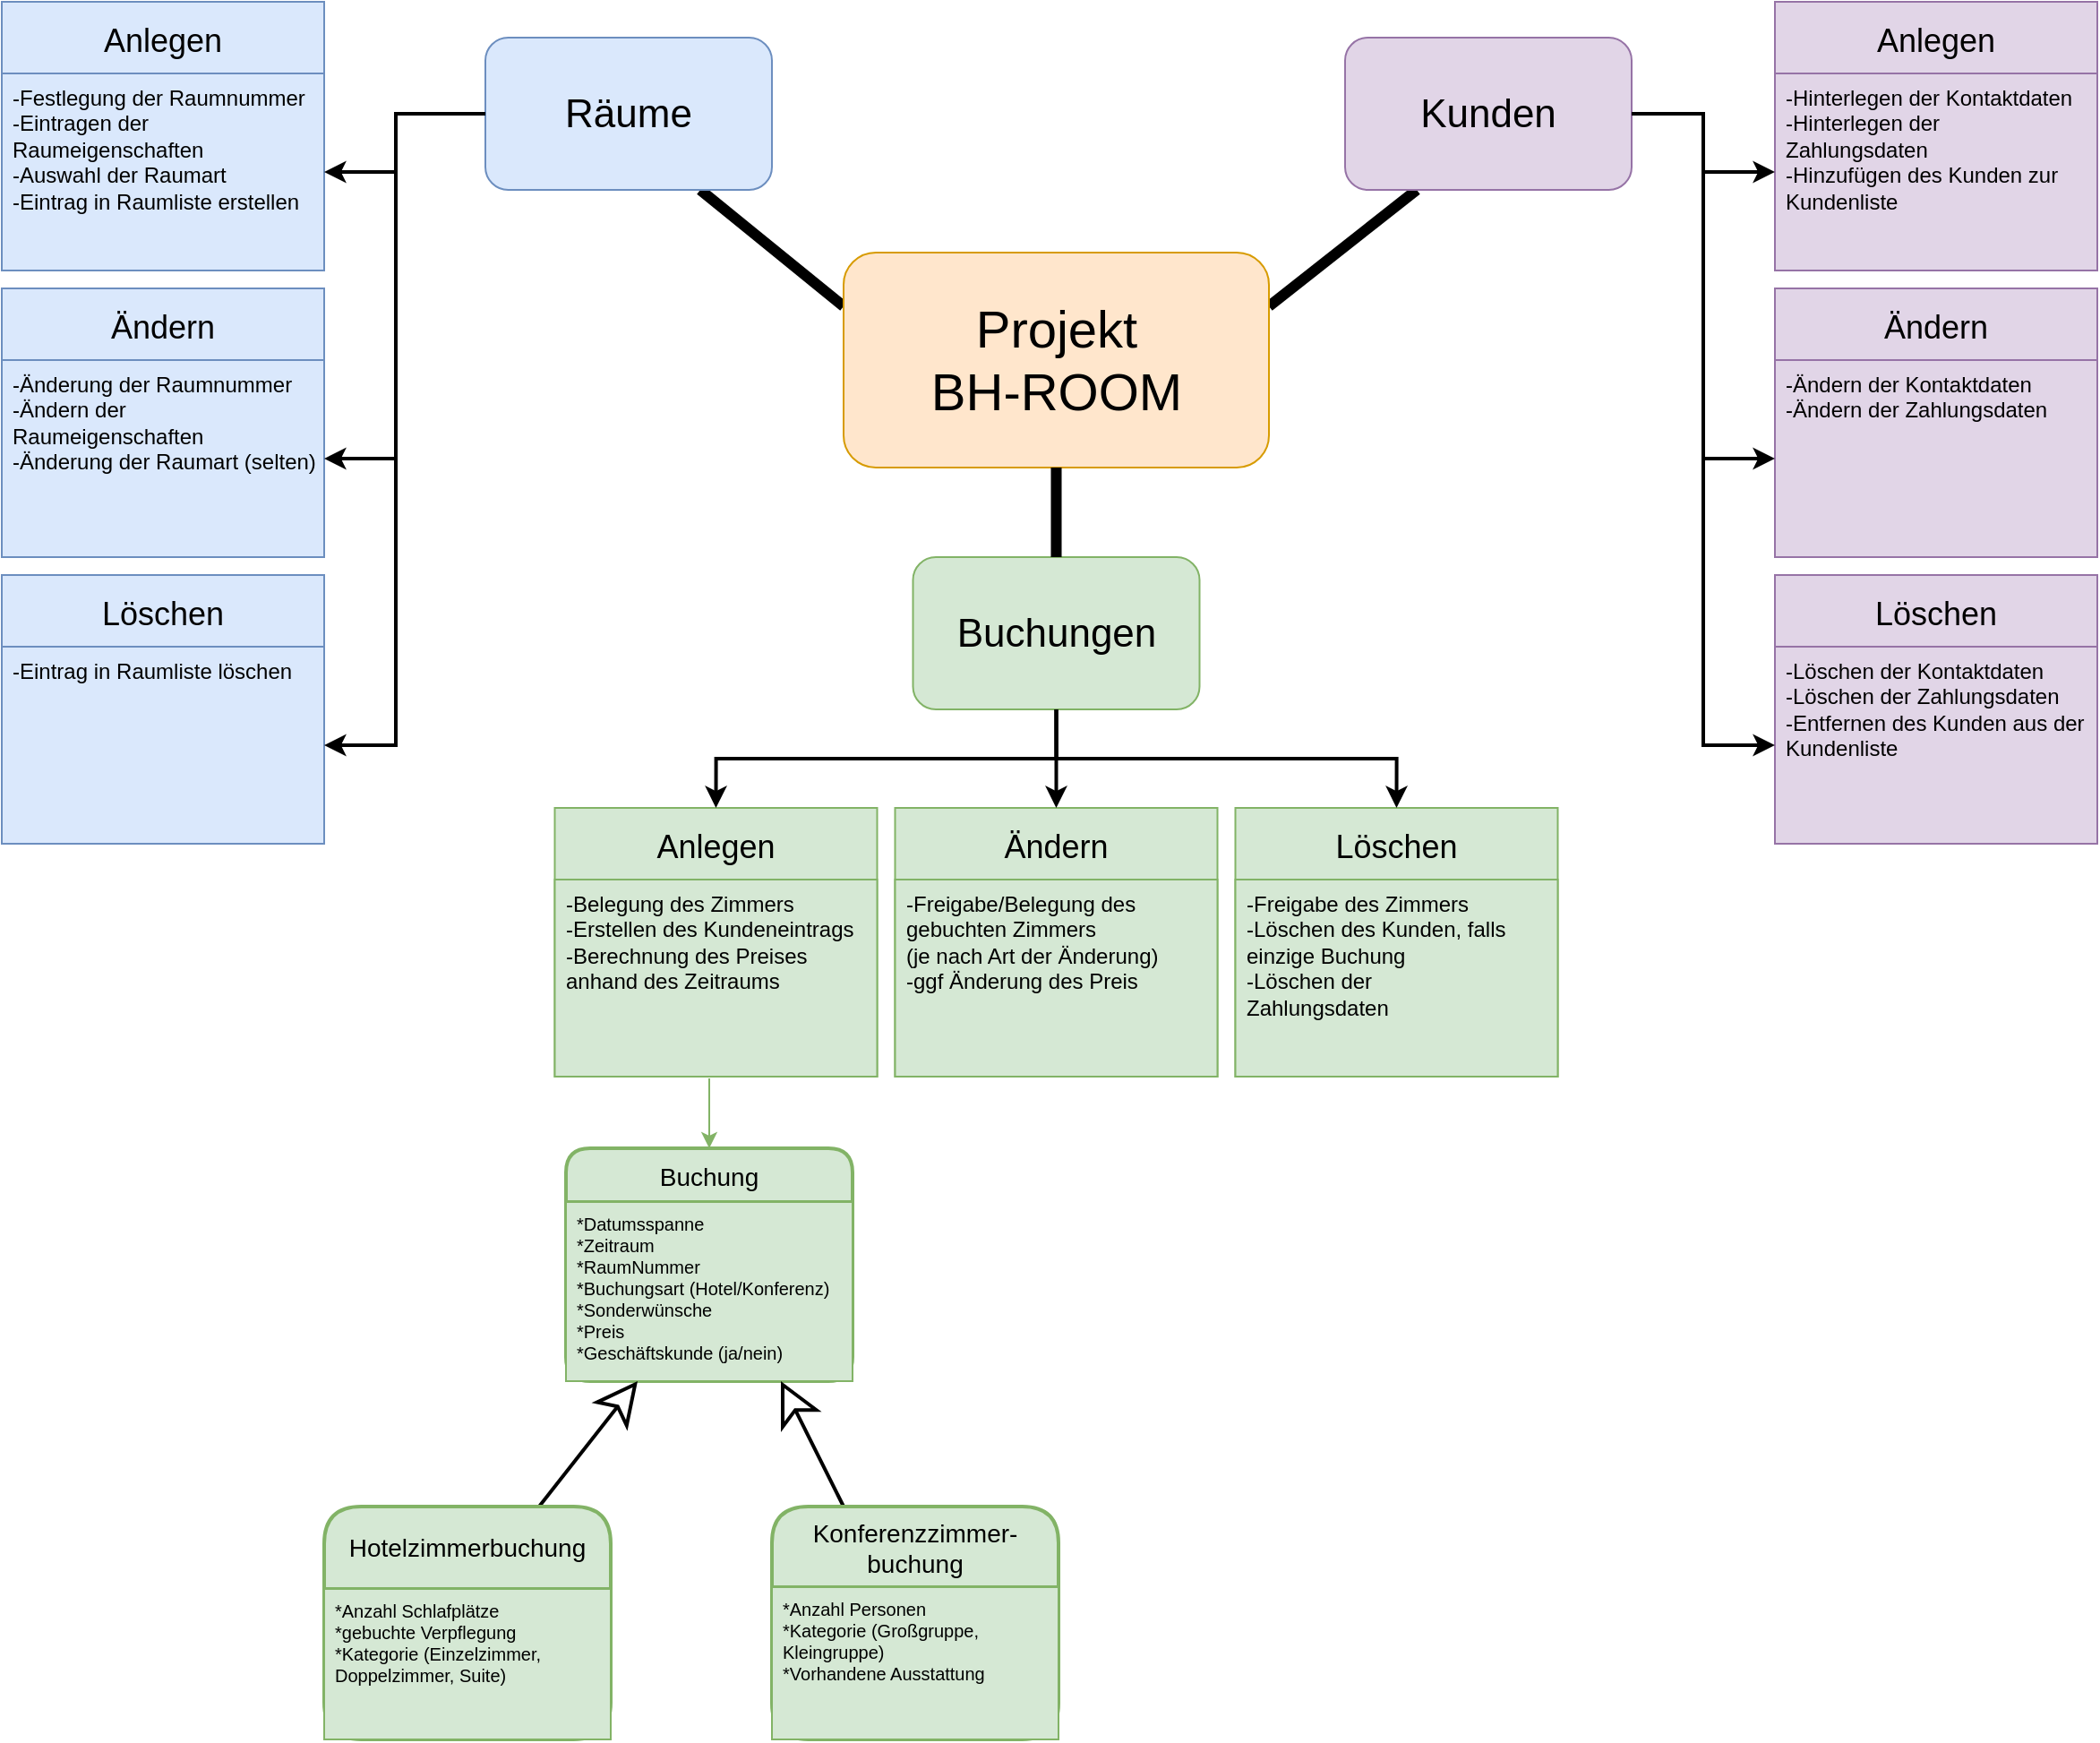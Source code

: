 <mxfile version="14.1.8" type="device"><diagram id="ZupS2DseMIPIlkmNyYX2" name="Seite-1"><mxGraphModel dx="2462" dy="1623" grid="1" gridSize="10" guides="1" tooltips="1" connect="1" arrows="1" fold="1" page="0" pageScale="1" pageWidth="827" pageHeight="1169" background="#FFFFFF" math="0" shadow="0"><root><mxCell id="0"/><mxCell id="1" parent="0"/><mxCell id="PKp5WVC17weUujgC4OVI-52" value="" style="endArrow=none;html=1;strokeWidth=6;fontSize=18;exitX=0.75;exitY=1;exitDx=0;exitDy=0;entryX=0;entryY=0.25;entryDx=0;entryDy=0;" edge="1" parent="1" source="PKp5WVC17weUujgC4OVI-3" target="PKp5WVC17weUujgC4OVI-4"><mxGeometry width="50" height="50" relative="1" as="geometry"><mxPoint x="408.75" y="170" as="sourcePoint"/><mxPoint x="408.75" y="220" as="targetPoint"/></mxGeometry></mxCell><mxCell id="PKp5WVC17weUujgC4OVI-53" value="" style="endArrow=none;html=1;strokeWidth=6;fontSize=18;exitX=0.25;exitY=1;exitDx=0;exitDy=0;entryX=1;entryY=0.25;entryDx=0;entryDy=0;" edge="1" parent="1" source="PKp5WVC17weUujgC4OVI-1" target="PKp5WVC17weUujgC4OVI-4"><mxGeometry width="50" height="50" relative="1" as="geometry"><mxPoint x="210" y="15" as="sourcePoint"/><mxPoint x="290" y="80" as="targetPoint"/></mxGeometry></mxCell><mxCell id="5iVlUW-Da2vJphaZGDyE-30" value="Buchung" style="swimlane;childLayout=stackLayout;horizontal=1;startSize=30;horizontalStack=0;rounded=1;fontSize=14;fontStyle=0;strokeWidth=2;resizeParent=0;resizeLast=1;shadow=0;dashed=0;align=center;fillColor=#d5e8d4;strokeColor=#82b366;" parent="1" vertex="1"><mxGeometry x="125" y="540" width="160" height="130" as="geometry"/></mxCell><mxCell id="5iVlUW-Da2vJphaZGDyE-31" value="*Datumsspanne&#10;*Zeitraum&#10;*RaumNummer&#10;*Buchungsart (Hotel/Konferenz)&#10;*Sonderwünsche&#10;*Preis&#10;*Geschäftskunde (ja/nein)&#10;" style="align=left;strokeColor=#82b366;fillColor=#d5e8d4;spacingLeft=4;fontSize=10;verticalAlign=top;resizable=0;rotatable=0;part=1;whiteSpace=wrap;" parent="5iVlUW-Da2vJphaZGDyE-30" vertex="1"><mxGeometry y="30" width="160" height="100" as="geometry"/></mxCell><mxCell id="PKp5WVC17weUujgC4OVI-43" style="rounded=0;orthogonalLoop=1;jettySize=auto;html=1;exitX=0.75;exitY=0;exitDx=0;exitDy=0;entryX=0.25;entryY=1;entryDx=0;entryDy=0;fontSize=18;endArrow=classic;endFill=0;strokeWidth=2;startSize=4;endSize=19;fillColor=#d5e8d4;" edge="1" parent="1" source="5iVlUW-Da2vJphaZGDyE-34" target="5iVlUW-Da2vJphaZGDyE-31"><mxGeometry relative="1" as="geometry"/></mxCell><mxCell id="5iVlUW-Da2vJphaZGDyE-34" value="Hotelzimmerbuchung" style="swimlane;childLayout=stackLayout;horizontal=1;startSize=46;horizontalStack=0;rounded=1;fontSize=14;fontStyle=0;strokeWidth=2;resizeParent=0;resizeLast=1;shadow=0;dashed=0;align=center;whiteSpace=wrap;fillColor=#d5e8d4;strokeColor=#82b366;" parent="1" vertex="1"><mxGeometry x="-10" y="740" width="160" height="130" as="geometry"/></mxCell><mxCell id="5iVlUW-Da2vJphaZGDyE-35" value="*Anzahl Schlafplätze&#10;*gebuchte Verpflegung&#10;*Kategorie (Einzelzimmer, Doppelzimmer, Suite)&#10;" style="align=left;strokeColor=#82b366;fillColor=#d5e8d4;spacingLeft=4;fontSize=10;verticalAlign=top;resizable=0;rotatable=0;part=1;whiteSpace=wrap;" parent="5iVlUW-Da2vJphaZGDyE-34" vertex="1"><mxGeometry y="46" width="160" height="84" as="geometry"/></mxCell><mxCell id="PKp5WVC17weUujgC4OVI-44" style="rounded=0;orthogonalLoop=1;jettySize=auto;html=1;exitX=0.25;exitY=0;exitDx=0;exitDy=0;fontSize=18;entryX=0.75;entryY=1;entryDx=0;entryDy=0;endArrow=classic;endFill=0;strokeWidth=2;startSize=4;endSize=19;fillColor=#d5e8d4;" edge="1" parent="1" source="5iVlUW-Da2vJphaZGDyE-39" target="5iVlUW-Da2vJphaZGDyE-31"><mxGeometry relative="1" as="geometry"><mxPoint x="300" y="700" as="targetPoint"/></mxGeometry></mxCell><mxCell id="5iVlUW-Da2vJphaZGDyE-39" value="Konferenzzimmer-buchung" style="swimlane;childLayout=stackLayout;horizontal=1;startSize=45;horizontalStack=0;rounded=1;fontSize=14;fontStyle=0;strokeWidth=2;resizeParent=0;resizeLast=1;shadow=0;dashed=0;align=center;whiteSpace=wrap;fillColor=#d5e8d4;strokeColor=#82b366;" parent="1" vertex="1"><mxGeometry x="240" y="740" width="160" height="130" as="geometry"/></mxCell><mxCell id="5iVlUW-Da2vJphaZGDyE-40" value="*Anzahl Personen&#10;*Kategorie (Großgruppe, Kleingruppe)&#10;*Vorhandene Ausstattung" style="align=left;strokeColor=#82b366;fillColor=#d5e8d4;spacingLeft=4;fontSize=10;verticalAlign=top;resizable=0;rotatable=0;part=1;whiteSpace=wrap;" parent="5iVlUW-Da2vJphaZGDyE-39" vertex="1"><mxGeometry y="45" width="160" height="85" as="geometry"/></mxCell><mxCell id="PKp5WVC17weUujgC4OVI-1" value="Kunden" style="whiteSpace=wrap;html=1;rounded=1;fontSize=22;fillColor=#e1d5e7;strokeColor=#9673a6;" vertex="1" parent="1"><mxGeometry x="560" y="-80" width="160" height="85" as="geometry"/></mxCell><mxCell id="PKp5WVC17weUujgC4OVI-2" value="&lt;font style=&quot;font-size: 22px&quot;&gt;Buchungen&lt;/font&gt;" style="whiteSpace=wrap;html=1;rounded=1;fillColor=#d5e8d4;strokeColor=#82b366;" vertex="1" parent="1"><mxGeometry x="318.75" y="210" width="160" height="85" as="geometry"/></mxCell><mxCell id="PKp5WVC17weUujgC4OVI-3" value="Räume" style="whiteSpace=wrap;html=1;rounded=1;fontSize=22;fillColor=#dae8fc;strokeColor=#6c8ebf;" vertex="1" parent="1"><mxGeometry x="80" y="-80" width="160" height="85" as="geometry"/></mxCell><mxCell id="PKp5WVC17weUujgC4OVI-4" value="&lt;font style=&quot;font-size: 29px&quot;&gt;Projekt&lt;br&gt;BH-ROOM&lt;/font&gt;" style="rounded=1;whiteSpace=wrap;html=1;fillColor=#ffe6cc;strokeColor=#d79b00;" vertex="1" parent="1"><mxGeometry x="280" y="40" width="237.5" height="120" as="geometry"/></mxCell><mxCell id="PKp5WVC17weUujgC4OVI-20" value="Anlegen" style="swimlane;fontStyle=0;childLayout=stackLayout;horizontal=1;startSize=40;horizontalStack=0;resizeParent=1;resizeParentMax=0;resizeLast=0;collapsible=1;marginBottom=0;align=center;fontSize=18;rounded=0;fillColor=#d5e8d4;strokeColor=#82b366;" vertex="1" parent="1"><mxGeometry x="118.75" y="350" width="180" height="150" as="geometry"/></mxCell><mxCell id="PKp5WVC17weUujgC4OVI-21" value="-Belegung des Zimmers&#10;-Erstellen des Kundeneintrags&#10;-Berechnung des Preises anhand des Zeitraums" style="text;strokeColor=#82b366;fillColor=#d5e8d4;spacingLeft=4;spacingRight=4;overflow=hidden;rotatable=0;points=[[0,0.5],[1,0.5]];portConstraint=eastwest;fontSize=12;whiteSpace=wrap;rounded=0;" vertex="1" parent="PKp5WVC17weUujgC4OVI-20"><mxGeometry y="40" width="180" height="110" as="geometry"/></mxCell><mxCell id="PKp5WVC17weUujgC4OVI-24" value="Ändern" style="swimlane;fontStyle=0;childLayout=stackLayout;horizontal=1;startSize=40;horizontalStack=0;resizeParent=1;resizeParentMax=0;resizeLast=0;collapsible=1;marginBottom=0;align=center;fontSize=18;rounded=0;fillColor=#d5e8d4;strokeColor=#82b366;" vertex="1" parent="1"><mxGeometry x="308.75" y="350" width="180" height="150" as="geometry"/></mxCell><mxCell id="PKp5WVC17weUujgC4OVI-25" value="-Freigabe/Belegung des &#10;gebuchten Zimmers&#10;(je nach Art der Änderung)&#10;-ggf Änderung des Preis" style="text;strokeColor=#82b366;fillColor=#d5e8d4;spacingLeft=4;spacingRight=4;overflow=hidden;rotatable=0;points=[[0,0.5],[1,0.5]];portConstraint=eastwest;fontSize=12;whiteSpace=wrap;rounded=0;" vertex="1" parent="PKp5WVC17weUujgC4OVI-24"><mxGeometry y="40" width="180" height="110" as="geometry"/></mxCell><mxCell id="PKp5WVC17weUujgC4OVI-26" value="Löschen" style="swimlane;fontStyle=0;childLayout=stackLayout;horizontal=1;startSize=40;horizontalStack=0;resizeParent=1;resizeParentMax=0;resizeLast=0;collapsible=1;marginBottom=0;align=center;fontSize=18;rounded=0;fillColor=#d5e8d4;strokeColor=#82b366;" vertex="1" parent="1"><mxGeometry x="498.75" y="350" width="180" height="150" as="geometry"/></mxCell><mxCell id="PKp5WVC17weUujgC4OVI-27" value="-Freigabe des Zimmers&#10;-Löschen des Kunden, falls einzige Buchung&#10;-Löschen der &#10;Zahlungsdaten" style="text;strokeColor=#82b366;fillColor=#d5e8d4;spacingLeft=4;spacingRight=4;overflow=hidden;rotatable=0;points=[[0,0.5],[1,0.5]];portConstraint=eastwest;fontSize=12;whiteSpace=wrap;rounded=0;" vertex="1" parent="PKp5WVC17weUujgC4OVI-26"><mxGeometry y="40" width="180" height="110" as="geometry"/></mxCell><mxCell id="PKp5WVC17weUujgC4OVI-28" value="Anlegen" style="swimlane;fontStyle=0;childLayout=stackLayout;horizontal=1;startSize=40;horizontalStack=0;resizeParent=1;resizeParentMax=0;resizeLast=0;collapsible=1;marginBottom=0;align=center;fontSize=18;rounded=0;fillColor=#e1d5e7;strokeColor=#9673a6;" vertex="1" parent="1"><mxGeometry x="800" y="-100" width="180" height="150" as="geometry"/></mxCell><mxCell id="PKp5WVC17weUujgC4OVI-29" value="-Hinterlegen der Kontaktdaten&#10;-Hinterlegen der &#10;Zahlungsdaten&#10;-Hinzufügen des Kunden zur Kundenliste" style="text;strokeColor=#9673a6;fillColor=#e1d5e7;spacingLeft=4;spacingRight=4;overflow=hidden;rotatable=0;points=[[0,0.5],[1,0.5]];portConstraint=eastwest;fontSize=12;whiteSpace=wrap;rounded=0;" vertex="1" parent="PKp5WVC17weUujgC4OVI-28"><mxGeometry y="40" width="180" height="110" as="geometry"/></mxCell><mxCell id="PKp5WVC17weUujgC4OVI-30" value="Ändern" style="swimlane;fontStyle=0;childLayout=stackLayout;horizontal=1;startSize=40;horizontalStack=0;resizeParent=1;resizeParentMax=0;resizeLast=0;collapsible=1;marginBottom=0;align=center;fontSize=18;rounded=0;fillColor=#e1d5e7;strokeColor=#9673a6;" vertex="1" parent="1"><mxGeometry x="800" y="60" width="180" height="150" as="geometry"/></mxCell><mxCell id="PKp5WVC17weUujgC4OVI-31" value="-Ändern der Kontaktdaten&#10;-Ändern der Zahlungsdaten" style="text;strokeColor=#9673a6;fillColor=#e1d5e7;spacingLeft=4;spacingRight=4;overflow=hidden;rotatable=0;points=[[0,0.5],[1,0.5]];portConstraint=eastwest;fontSize=12;whiteSpace=wrap;rounded=0;" vertex="1" parent="PKp5WVC17weUujgC4OVI-30"><mxGeometry y="40" width="180" height="110" as="geometry"/></mxCell><mxCell id="PKp5WVC17weUujgC4OVI-32" value="Löschen" style="swimlane;fontStyle=0;childLayout=stackLayout;horizontal=1;startSize=40;horizontalStack=0;resizeParent=1;resizeParentMax=0;resizeLast=0;collapsible=1;marginBottom=0;align=center;fontSize=18;rounded=0;fillColor=#e1d5e7;strokeColor=#9673a6;" vertex="1" parent="1"><mxGeometry x="800" y="220" width="180" height="150" as="geometry"/></mxCell><mxCell id="PKp5WVC17weUujgC4OVI-33" value="-Löschen der Kontaktdaten&#10;-Löschen der Zahlungsdaten&#10;-Entfernen des Kunden aus der Kundenliste" style="text;strokeColor=#9673a6;fillColor=#e1d5e7;spacingLeft=4;spacingRight=4;overflow=hidden;rotatable=0;points=[[0,0.5],[1,0.5]];portConstraint=eastwest;fontSize=12;whiteSpace=wrap;rounded=0;" vertex="1" parent="PKp5WVC17weUujgC4OVI-32"><mxGeometry y="40" width="180" height="110" as="geometry"/></mxCell><mxCell id="PKp5WVC17weUujgC4OVI-42" value="" style="endArrow=classic;html=1;fontSize=18;entryX=0.5;entryY=0;entryDx=0;entryDy=0;fillColor=#d5e8d4;strokeColor=#82b366;" edge="1" parent="1" target="5iVlUW-Da2vJphaZGDyE-30"><mxGeometry width="50" height="50" relative="1" as="geometry"><mxPoint x="205" y="501" as="sourcePoint"/><mxPoint x="520" y="350" as="targetPoint"/></mxGeometry></mxCell><mxCell id="PKp5WVC17weUujgC4OVI-48" value="" style="endArrow=classic;html=1;strokeWidth=2;fontSize=18;exitX=0.5;exitY=1;exitDx=0;exitDy=0;entryX=0.5;entryY=0;entryDx=0;entryDy=0;" edge="1" parent="1" source="PKp5WVC17weUujgC4OVI-2" target="PKp5WVC17weUujgC4OVI-24"><mxGeometry width="50" height="50" relative="1" as="geometry"><mxPoint x="570" y="340" as="sourcePoint"/><mxPoint x="520" y="250" as="targetPoint"/></mxGeometry></mxCell><mxCell id="PKp5WVC17weUujgC4OVI-49" value="" style="endArrow=classic;html=1;strokeWidth=2;fontSize=18;exitX=0.5;exitY=1;exitDx=0;exitDy=0;entryX=0.5;entryY=0;entryDx=0;entryDy=0;edgeStyle=orthogonalEdgeStyle;rounded=0;" edge="1" parent="1" source="PKp5WVC17weUujgC4OVI-2" target="PKp5WVC17weUujgC4OVI-20"><mxGeometry width="50" height="50" relative="1" as="geometry"><mxPoint x="470" y="300" as="sourcePoint"/><mxPoint x="520" y="250" as="targetPoint"/></mxGeometry></mxCell><mxCell id="PKp5WVC17weUujgC4OVI-50" value="" style="endArrow=classic;html=1;strokeWidth=2;fontSize=18;exitX=0.5;exitY=1;exitDx=0;exitDy=0;entryX=0.5;entryY=0;entryDx=0;entryDy=0;rounded=0;edgeStyle=orthogonalEdgeStyle;" edge="1" parent="1" source="PKp5WVC17weUujgC4OVI-2" target="PKp5WVC17weUujgC4OVI-26"><mxGeometry width="50" height="50" relative="1" as="geometry"><mxPoint x="470" y="300" as="sourcePoint"/><mxPoint x="620" y="260" as="targetPoint"/></mxGeometry></mxCell><mxCell id="PKp5WVC17weUujgC4OVI-51" value="" style="endArrow=none;html=1;strokeWidth=6;fontSize=18;exitX=0.5;exitY=1;exitDx=0;exitDy=0;entryX=0.5;entryY=0;entryDx=0;entryDy=0;" edge="1" parent="1" source="PKp5WVC17weUujgC4OVI-4" target="PKp5WVC17weUujgC4OVI-2"><mxGeometry width="50" height="50" relative="1" as="geometry"><mxPoint x="470" y="300" as="sourcePoint"/><mxPoint x="520" y="250" as="targetPoint"/></mxGeometry></mxCell><mxCell id="PKp5WVC17weUujgC4OVI-54" value="" style="endArrow=classic;html=1;strokeWidth=2;fontSize=18;rounded=0;edgeStyle=orthogonalEdgeStyle;exitX=1;exitY=0.5;exitDx=0;exitDy=0;entryX=0;entryY=0.5;entryDx=0;entryDy=0;" edge="1" parent="1" source="PKp5WVC17weUujgC4OVI-1" target="PKp5WVC17weUujgC4OVI-29"><mxGeometry width="50" height="50" relative="1" as="geometry"><mxPoint x="740" y="300" as="sourcePoint"/><mxPoint x="790" y="250" as="targetPoint"/></mxGeometry></mxCell><mxCell id="PKp5WVC17weUujgC4OVI-55" value="" style="endArrow=classic;html=1;strokeWidth=2;fontSize=18;rounded=0;edgeStyle=orthogonalEdgeStyle;exitX=1;exitY=0.5;exitDx=0;exitDy=0;entryX=0;entryY=0.5;entryDx=0;entryDy=0;" edge="1" parent="1" source="PKp5WVC17weUujgC4OVI-1" target="PKp5WVC17weUujgC4OVI-31"><mxGeometry width="50" height="50" relative="1" as="geometry"><mxPoint x="730" y="-27.5" as="sourcePoint"/><mxPoint x="810" y="5" as="targetPoint"/></mxGeometry></mxCell><mxCell id="PKp5WVC17weUujgC4OVI-56" value="" style="endArrow=classic;html=1;strokeWidth=2;fontSize=18;rounded=0;edgeStyle=orthogonalEdgeStyle;exitX=1;exitY=0.5;exitDx=0;exitDy=0;entryX=0;entryY=0.5;entryDx=0;entryDy=0;" edge="1" parent="1" source="PKp5WVC17weUujgC4OVI-1" target="PKp5WVC17weUujgC4OVI-33"><mxGeometry width="50" height="50" relative="1" as="geometry"><mxPoint x="730" y="-27.5" as="sourcePoint"/><mxPoint x="810" y="165" as="targetPoint"/></mxGeometry></mxCell><mxCell id="PKp5WVC17weUujgC4OVI-57" value="Anlegen" style="swimlane;fontStyle=0;childLayout=stackLayout;horizontal=1;startSize=40;horizontalStack=0;resizeParent=1;resizeParentMax=0;resizeLast=0;collapsible=1;marginBottom=0;align=center;fontSize=18;rounded=0;fillColor=#dae8fc;strokeColor=#6c8ebf;" vertex="1" parent="1"><mxGeometry x="-190" y="-100" width="180" height="150" as="geometry"/></mxCell><mxCell id="PKp5WVC17weUujgC4OVI-58" value="-Festlegung der Raumnummer&#10;-Eintragen der Raumeigenschaften&#10;-Auswahl der Raumart&#10;-Eintrag in Raumliste erstellen&#10;" style="text;strokeColor=#6c8ebf;fillColor=#dae8fc;spacingLeft=4;spacingRight=4;overflow=hidden;rotatable=0;points=[[0,0.5],[1,0.5]];portConstraint=eastwest;fontSize=12;whiteSpace=wrap;rounded=0;" vertex="1" parent="PKp5WVC17weUujgC4OVI-57"><mxGeometry y="40" width="180" height="110" as="geometry"/></mxCell><mxCell id="PKp5WVC17weUujgC4OVI-59" value="Ändern" style="swimlane;fontStyle=0;childLayout=stackLayout;horizontal=1;startSize=40;horizontalStack=0;resizeParent=1;resizeParentMax=0;resizeLast=0;collapsible=1;marginBottom=0;align=center;fontSize=18;rounded=0;fillColor=#dae8fc;strokeColor=#6c8ebf;" vertex="1" parent="1"><mxGeometry x="-190" y="60" width="180" height="150" as="geometry"/></mxCell><mxCell id="PKp5WVC17weUujgC4OVI-60" value="-Änderung der Raumnummer&#10;-Ändern der Raumeigenschaften&#10;-Änderung der Raumart (selten)&#10;" style="text;strokeColor=#6c8ebf;fillColor=#dae8fc;spacingLeft=4;spacingRight=4;overflow=hidden;rotatable=0;points=[[0,0.5],[1,0.5]];portConstraint=eastwest;fontSize=12;whiteSpace=wrap;rounded=0;" vertex="1" parent="PKp5WVC17weUujgC4OVI-59"><mxGeometry y="40" width="180" height="110" as="geometry"/></mxCell><mxCell id="PKp5WVC17weUujgC4OVI-61" value="Löschen" style="swimlane;fontStyle=0;childLayout=stackLayout;horizontal=1;startSize=40;horizontalStack=0;resizeParent=1;resizeParentMax=0;resizeLast=0;collapsible=1;marginBottom=0;align=center;fontSize=18;rounded=0;fillColor=#dae8fc;strokeColor=#6c8ebf;" vertex="1" parent="1"><mxGeometry x="-190" y="220" width="180" height="150" as="geometry"/></mxCell><mxCell id="PKp5WVC17weUujgC4OVI-62" value="-Eintrag in Raumliste löschen&#10;" style="text;strokeColor=#6c8ebf;fillColor=#dae8fc;spacingLeft=4;spacingRight=4;overflow=hidden;rotatable=0;points=[[0,0.5],[1,0.5]];portConstraint=eastwest;fontSize=12;whiteSpace=wrap;rounded=0;" vertex="1" parent="PKp5WVC17weUujgC4OVI-61"><mxGeometry y="40" width="180" height="110" as="geometry"/></mxCell><mxCell id="PKp5WVC17weUujgC4OVI-63" value="" style="endArrow=classic;html=1;strokeWidth=2;fontSize=18;rounded=0;edgeStyle=orthogonalEdgeStyle;exitX=0;exitY=0.5;exitDx=0;exitDy=0;entryX=1;entryY=0.5;entryDx=0;entryDy=0;" edge="1" parent="1" source="PKp5WVC17weUujgC4OVI-3" target="PKp5WVC17weUujgC4OVI-58"><mxGeometry width="50" height="50" relative="1" as="geometry"><mxPoint x="-480" y="-220" as="sourcePoint"/><mxPoint x="-400" y="-187.5" as="targetPoint"/><Array as="points"><mxPoint x="30" y="-37"/><mxPoint x="30" y="-5"/></Array></mxGeometry></mxCell><mxCell id="PKp5WVC17weUujgC4OVI-65" value="" style="endArrow=classic;html=1;strokeWidth=2;fontSize=18;rounded=0;edgeStyle=orthogonalEdgeStyle;exitX=0;exitY=0.5;exitDx=0;exitDy=0;entryX=1;entryY=0.5;entryDx=0;entryDy=0;" edge="1" parent="1" source="PKp5WVC17weUujgC4OVI-3" target="PKp5WVC17weUujgC4OVI-62"><mxGeometry width="50" height="50" relative="1" as="geometry"><mxPoint x="-480" y="-220" as="sourcePoint"/><mxPoint x="-400" y="132.5" as="targetPoint"/><Array as="points"><mxPoint x="30" y="-37"/><mxPoint x="30" y="315"/></Array></mxGeometry></mxCell><mxCell id="PKp5WVC17weUujgC4OVI-66" value="" style="endArrow=classic;html=1;strokeWidth=2;fontSize=18;exitX=0;exitY=0.5;exitDx=0;exitDy=0;entryX=1;entryY=0.5;entryDx=0;entryDy=0;edgeStyle=orthogonalEdgeStyle;rounded=0;" edge="1" parent="1" source="PKp5WVC17weUujgC4OVI-3" target="PKp5WVC17weUujgC4OVI-60"><mxGeometry width="50" height="50" relative="1" as="geometry"><mxPoint x="90" y="100" as="sourcePoint"/><mxPoint x="140" y="50" as="targetPoint"/><Array as="points"><mxPoint x="30" y="-37"/><mxPoint x="30" y="155"/></Array></mxGeometry></mxCell></root></mxGraphModel></diagram></mxfile>
